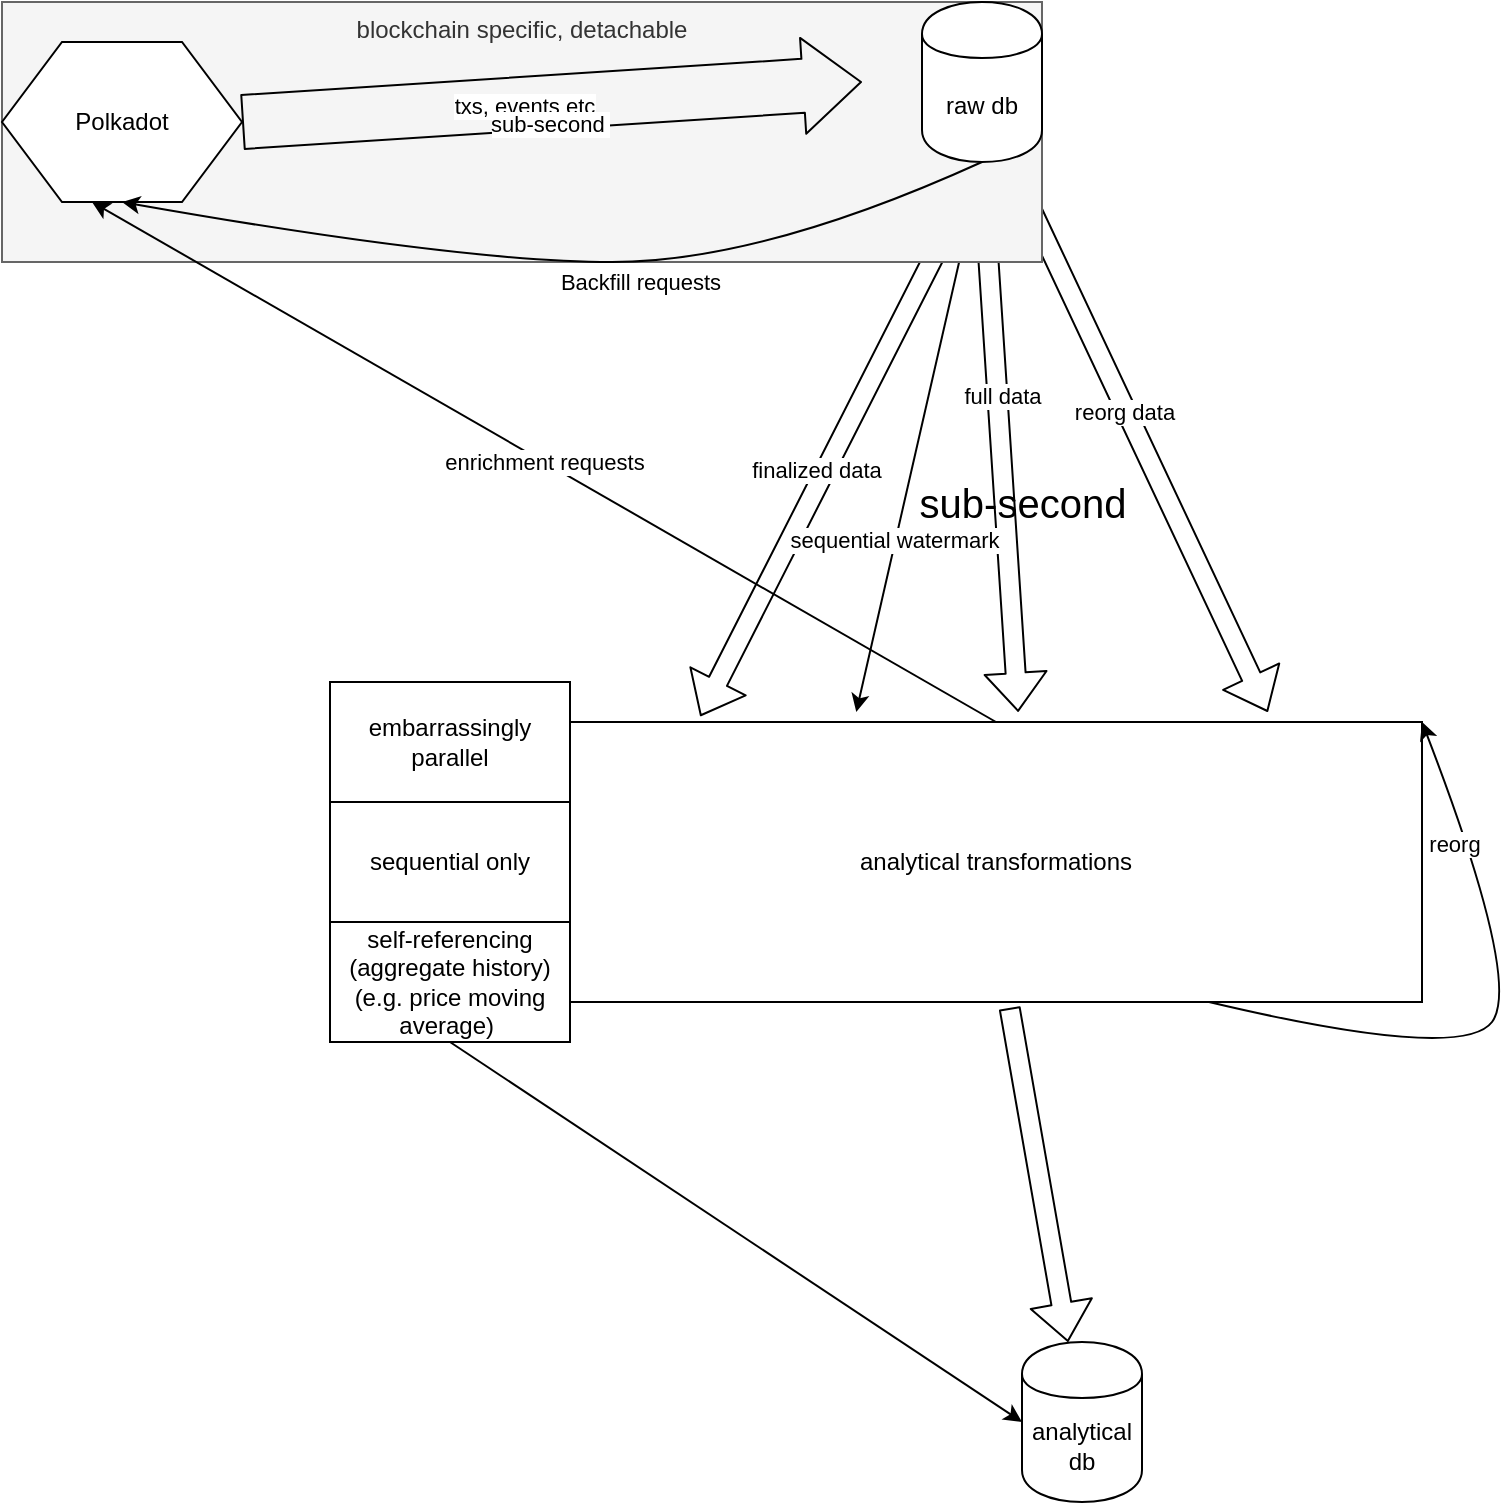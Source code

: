 <mxfile version="13.2.1" type="device"><diagram id="GYpQE6WNOX7F3bKiMYmm" name="Page-1"><mxGraphModel dx="827" dy="763" grid="1" gridSize="10" guides="1" tooltips="1" connect="1" arrows="1" fold="1" page="1" pageScale="1" pageWidth="827" pageHeight="1169" math="0" shadow="0"><root><mxCell id="0"/><mxCell id="1" parent="0"/><mxCell id="-mVRs6PzBakNnWdTVm-V-7" value="" style="shape=flexArrow;endArrow=classic;html=1;exitX=0.5;exitY=1;exitDx=0;exitDy=0;entryX=0.153;entryY=-0.021;entryDx=0;entryDy=0;entryPerimeter=0;" edge="1" parent="1" source="-mVRs6PzBakNnWdTVm-V-3" target="-mVRs6PzBakNnWdTVm-V-17"><mxGeometry width="50" height="50" relative="1" as="geometry"><mxPoint x="390" y="420" as="sourcePoint"/><mxPoint x="420" y="420" as="targetPoint"/></mxGeometry></mxCell><mxCell id="-mVRs6PzBakNnWdTVm-V-9" value="finalized data" style="edgeLabel;html=1;align=center;verticalAlign=middle;resizable=0;points=[];" vertex="1" connectable="0" parent="-mVRs6PzBakNnWdTVm-V-7"><mxGeometry x="0.123" y="-5" relative="1" as="geometry"><mxPoint as="offset"/></mxGeometry></mxCell><mxCell id="-mVRs6PzBakNnWdTVm-V-8" value="" style="shape=flexArrow;endArrow=classic;html=1;exitX=0.717;exitY=0.988;exitDx=0;exitDy=0;exitPerimeter=0;entryX=0.819;entryY=-0.036;entryDx=0;entryDy=0;entryPerimeter=0;" edge="1" parent="1" source="-mVRs6PzBakNnWdTVm-V-3" target="-mVRs6PzBakNnWdTVm-V-17"><mxGeometry width="50" height="50" relative="1" as="geometry"><mxPoint x="580" y="370" as="sourcePoint"/><mxPoint x="630" y="320" as="targetPoint"/></mxGeometry></mxCell><mxCell id="-mVRs6PzBakNnWdTVm-V-12" value="reorg data&lt;br&gt;" style="edgeLabel;html=1;align=center;verticalAlign=middle;resizable=0;points=[];" vertex="1" connectable="0" parent="-mVRs6PzBakNnWdTVm-V-8"><mxGeometry x="-0.091" y="-1" relative="1" as="geometry"><mxPoint as="offset"/></mxGeometry></mxCell><mxCell id="-mVRs6PzBakNnWdTVm-V-30" value="sub-second" style="edgeLabel;html=1;align=center;verticalAlign=middle;resizable=0;points=[];fontSize=20;" vertex="1" connectable="0" parent="-mVRs6PzBakNnWdTVm-V-8"><mxGeometry x="0.161" y="1" relative="1" as="geometry"><mxPoint x="-69.3" y="11.24" as="offset"/></mxGeometry></mxCell><mxCell id="-mVRs6PzBakNnWdTVm-V-10" value="" style="shape=flexArrow;endArrow=classic;html=1;exitX=0.5;exitY=1;exitDx=0;exitDy=0;entryX=0.526;entryY=-0.036;entryDx=0;entryDy=0;entryPerimeter=0;" edge="1" parent="1" source="-mVRs6PzBakNnWdTVm-V-3" target="-mVRs6PzBakNnWdTVm-V-17"><mxGeometry width="50" height="50" relative="1" as="geometry"><mxPoint x="570" y="240" as="sourcePoint"/><mxPoint x="560" y="380" as="targetPoint"/></mxGeometry></mxCell><mxCell id="-mVRs6PzBakNnWdTVm-V-11" value="full data" style="edgeLabel;html=1;align=center;verticalAlign=middle;resizable=0;points=[];" vertex="1" connectable="0" parent="-mVRs6PzBakNnWdTVm-V-10"><mxGeometry x="-0.148" y="2" relative="1" as="geometry"><mxPoint as="offset"/></mxGeometry></mxCell><mxCell id="-mVRs6PzBakNnWdTVm-V-13" value="" style="endArrow=classic;html=1;entryX=0.336;entryY=-0.036;entryDx=0;entryDy=0;entryPerimeter=0;" edge="1" parent="1" target="-mVRs6PzBakNnWdTVm-V-17"><mxGeometry width="50" height="50" relative="1" as="geometry"><mxPoint x="560" y="150" as="sourcePoint"/><mxPoint x="500" y="400" as="targetPoint"/></mxGeometry></mxCell><mxCell id="-mVRs6PzBakNnWdTVm-V-14" value="sequential watermark" style="edgeLabel;html=1;align=center;verticalAlign=middle;resizable=0;points=[];" vertex="1" connectable="0" parent="-mVRs6PzBakNnWdTVm-V-13"><mxGeometry x="0.377" y="-1" relative="1" as="geometry"><mxPoint as="offset"/></mxGeometry></mxCell><mxCell id="-mVRs6PzBakNnWdTVm-V-16" value="blockchain specific, detachable" style="group;fillColor=#f5f5f5;strokeColor=#666666;fontColor=#333333;" vertex="1" connectable="0" parent="1"><mxGeometry x="70" y="70" width="520" height="130" as="geometry"/></mxCell><mxCell id="-mVRs6PzBakNnWdTVm-V-1" value="Polkadot" style="shape=hexagon;perimeter=hexagonPerimeter2;whiteSpace=wrap;html=1;" vertex="1" parent="-mVRs6PzBakNnWdTVm-V-16"><mxGeometry y="20" width="120" height="80" as="geometry"/></mxCell><mxCell id="-mVRs6PzBakNnWdTVm-V-2" value="" style="shape=flexArrow;endArrow=classic;html=1;width=27;endSize=9.33;exitX=1;exitY=0.5;exitDx=0;exitDy=0;" edge="1" parent="-mVRs6PzBakNnWdTVm-V-16" source="-mVRs6PzBakNnWdTVm-V-1"><mxGeometry width="50" height="50" relative="1" as="geometry"><mxPoint x="320" y="350" as="sourcePoint"/><mxPoint x="430" y="40" as="targetPoint"/><Array as="points"/></mxGeometry></mxCell><mxCell id="-mVRs6PzBakNnWdTVm-V-4" value="txs, events etc" style="edgeLabel;html=1;align=center;verticalAlign=middle;resizable=0;points=[];" vertex="1" connectable="0" parent="-mVRs6PzBakNnWdTVm-V-2"><mxGeometry x="-0.097" y="-1" relative="1" as="geometry"><mxPoint as="offset"/></mxGeometry></mxCell><mxCell id="-mVRs6PzBakNnWdTVm-V-29" value="sub-second&amp;nbsp;" style="edgeLabel;html=1;align=center;verticalAlign=middle;resizable=0;points=[];" vertex="1" connectable="0" parent="-mVRs6PzBakNnWdTVm-V-2"><mxGeometry x="-0.011" y="-11" relative="1" as="geometry"><mxPoint as="offset"/></mxGeometry></mxCell><mxCell id="-mVRs6PzBakNnWdTVm-V-3" value="raw db" style="shape=cylinder;whiteSpace=wrap;html=1;boundedLbl=1;backgroundOutline=1;" vertex="1" parent="-mVRs6PzBakNnWdTVm-V-16"><mxGeometry x="460" width="60" height="80" as="geometry"/></mxCell><mxCell id="-mVRs6PzBakNnWdTVm-V-5" value="" style="curved=1;endArrow=classic;html=1;exitX=0.5;exitY=1;exitDx=0;exitDy=0;entryX=0.5;entryY=1;entryDx=0;entryDy=0;" edge="1" parent="-mVRs6PzBakNnWdTVm-V-16" source="-mVRs6PzBakNnWdTVm-V-3" target="-mVRs6PzBakNnWdTVm-V-1"><mxGeometry width="50" height="50" relative="1" as="geometry"><mxPoint x="320" y="350" as="sourcePoint"/><mxPoint x="370" y="300" as="targetPoint"/><Array as="points"><mxPoint x="380" y="130"/><mxPoint x="230" y="130"/></Array></mxGeometry></mxCell><mxCell id="-mVRs6PzBakNnWdTVm-V-6" value="Backfill requests" style="edgeLabel;html=1;align=center;verticalAlign=middle;resizable=0;points=[];" vertex="1" connectable="0" parent="-mVRs6PzBakNnWdTVm-V-5"><mxGeometry x="-0.18" y="2" relative="1" as="geometry"><mxPoint y="8" as="offset"/></mxGeometry></mxCell><mxCell id="-mVRs6PzBakNnWdTVm-V-17" value="analytical transformations" style="rounded=0;whiteSpace=wrap;html=1;" vertex="1" parent="1"><mxGeometry x="354" y="430" width="426" height="140" as="geometry"/></mxCell><mxCell id="-mVRs6PzBakNnWdTVm-V-19" value="" style="shape=flexArrow;endArrow=classic;html=1;exitX=0.516;exitY=1.021;exitDx=0;exitDy=0;exitPerimeter=0;" edge="1" parent="1" source="-mVRs6PzBakNnWdTVm-V-17" target="-mVRs6PzBakNnWdTVm-V-20"><mxGeometry width="50" height="50" relative="1" as="geometry"><mxPoint x="400" y="460" as="sourcePoint"/><mxPoint x="610" y="780" as="targetPoint"/></mxGeometry></mxCell><mxCell id="-mVRs6PzBakNnWdTVm-V-20" value="analytical db" style="shape=cylinder;whiteSpace=wrap;html=1;boundedLbl=1;backgroundOutline=1;" vertex="1" parent="1"><mxGeometry x="580" y="740" width="60" height="80" as="geometry"/></mxCell><mxCell id="-mVRs6PzBakNnWdTVm-V-21" value="enrichment requests" style="endArrow=classic;html=1;exitX=0.5;exitY=0;exitDx=0;exitDy=0;entryX=0.375;entryY=1;entryDx=0;entryDy=0;" edge="1" parent="1" source="-mVRs6PzBakNnWdTVm-V-17" target="-mVRs6PzBakNnWdTVm-V-1"><mxGeometry width="50" height="50" relative="1" as="geometry"><mxPoint x="400" y="450" as="sourcePoint"/><mxPoint x="450" y="400" as="targetPoint"/></mxGeometry></mxCell><mxCell id="-mVRs6PzBakNnWdTVm-V-23" value="embarrassingly parallel" style="rounded=0;whiteSpace=wrap;html=1;" vertex="1" parent="1"><mxGeometry x="234" y="410" width="120" height="60" as="geometry"/></mxCell><mxCell id="-mVRs6PzBakNnWdTVm-V-24" value="sequential only" style="rounded=0;whiteSpace=wrap;html=1;" vertex="1" parent="1"><mxGeometry x="234" y="470" width="120" height="60" as="geometry"/></mxCell><mxCell id="-mVRs6PzBakNnWdTVm-V-25" value="self-referencing (aggregate history) (e.g. price moving average)&amp;nbsp;" style="rounded=0;whiteSpace=wrap;html=1;" vertex="1" parent="1"><mxGeometry x="234" y="530" width="120" height="60" as="geometry"/></mxCell><mxCell id="-mVRs6PzBakNnWdTVm-V-26" value="" style="endArrow=classic;html=1;exitX=0.5;exitY=1;exitDx=0;exitDy=0;entryX=0;entryY=0.5;entryDx=0;entryDy=0;" edge="1" parent="1" source="-mVRs6PzBakNnWdTVm-V-25" target="-mVRs6PzBakNnWdTVm-V-20"><mxGeometry width="50" height="50" relative="1" as="geometry"><mxPoint x="400" y="550" as="sourcePoint"/><mxPoint x="450" y="500" as="targetPoint"/></mxGeometry></mxCell><mxCell id="-mVRs6PzBakNnWdTVm-V-27" value="" style="curved=1;endArrow=classic;html=1;exitX=0.75;exitY=1;exitDx=0;exitDy=0;entryX=1;entryY=0;entryDx=0;entryDy=0;" edge="1" parent="1" source="-mVRs6PzBakNnWdTVm-V-17" target="-mVRs6PzBakNnWdTVm-V-17"><mxGeometry width="50" height="50" relative="1" as="geometry"><mxPoint x="400" y="550" as="sourcePoint"/><mxPoint x="450" y="500" as="targetPoint"/><Array as="points"><mxPoint x="800" y="600"/><mxPoint x="830" y="560"/></Array></mxGeometry></mxCell><mxCell id="-mVRs6PzBakNnWdTVm-V-28" value="reorg" style="edgeLabel;html=1;align=center;verticalAlign=middle;resizable=0;points=[];" vertex="1" connectable="0" parent="-mVRs6PzBakNnWdTVm-V-27"><mxGeometry x="0.607" y="7" relative="1" as="geometry"><mxPoint as="offset"/></mxGeometry></mxCell></root></mxGraphModel></diagram></mxfile>